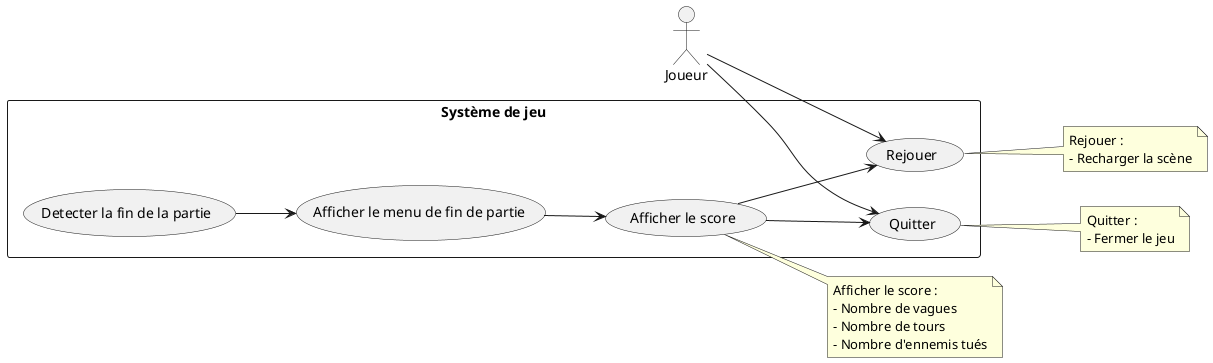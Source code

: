 @startuml EndOfgame
left to right direction
skinparam packageStyle rectangle

actor Joueur as J

rectangle "Système de jeu" {
    usecase "Detecter la fin de la partie" as UC1
    usecase "Afficher le menu de fin de partie" as UC2
    usecase "Afficher le score" as UC3
    usecase "Rejouer" as UC4
    usecase "Quitter" as UC5
}

UC1 --> UC2
UC2 --> UC3

UC3 --> UC4
UC3 --> UC5

J --> UC4
J --> UC5

note right of UC3
    Afficher le score :
    - Nombre de vagues
    - Nombre de tours
    - Nombre d'ennemis tués
end note

note right of UC4
    Rejouer :
    - Recharger la scène
end note

note right of UC5
    Quitter :
    - Fermer le jeu
end note
@enduml